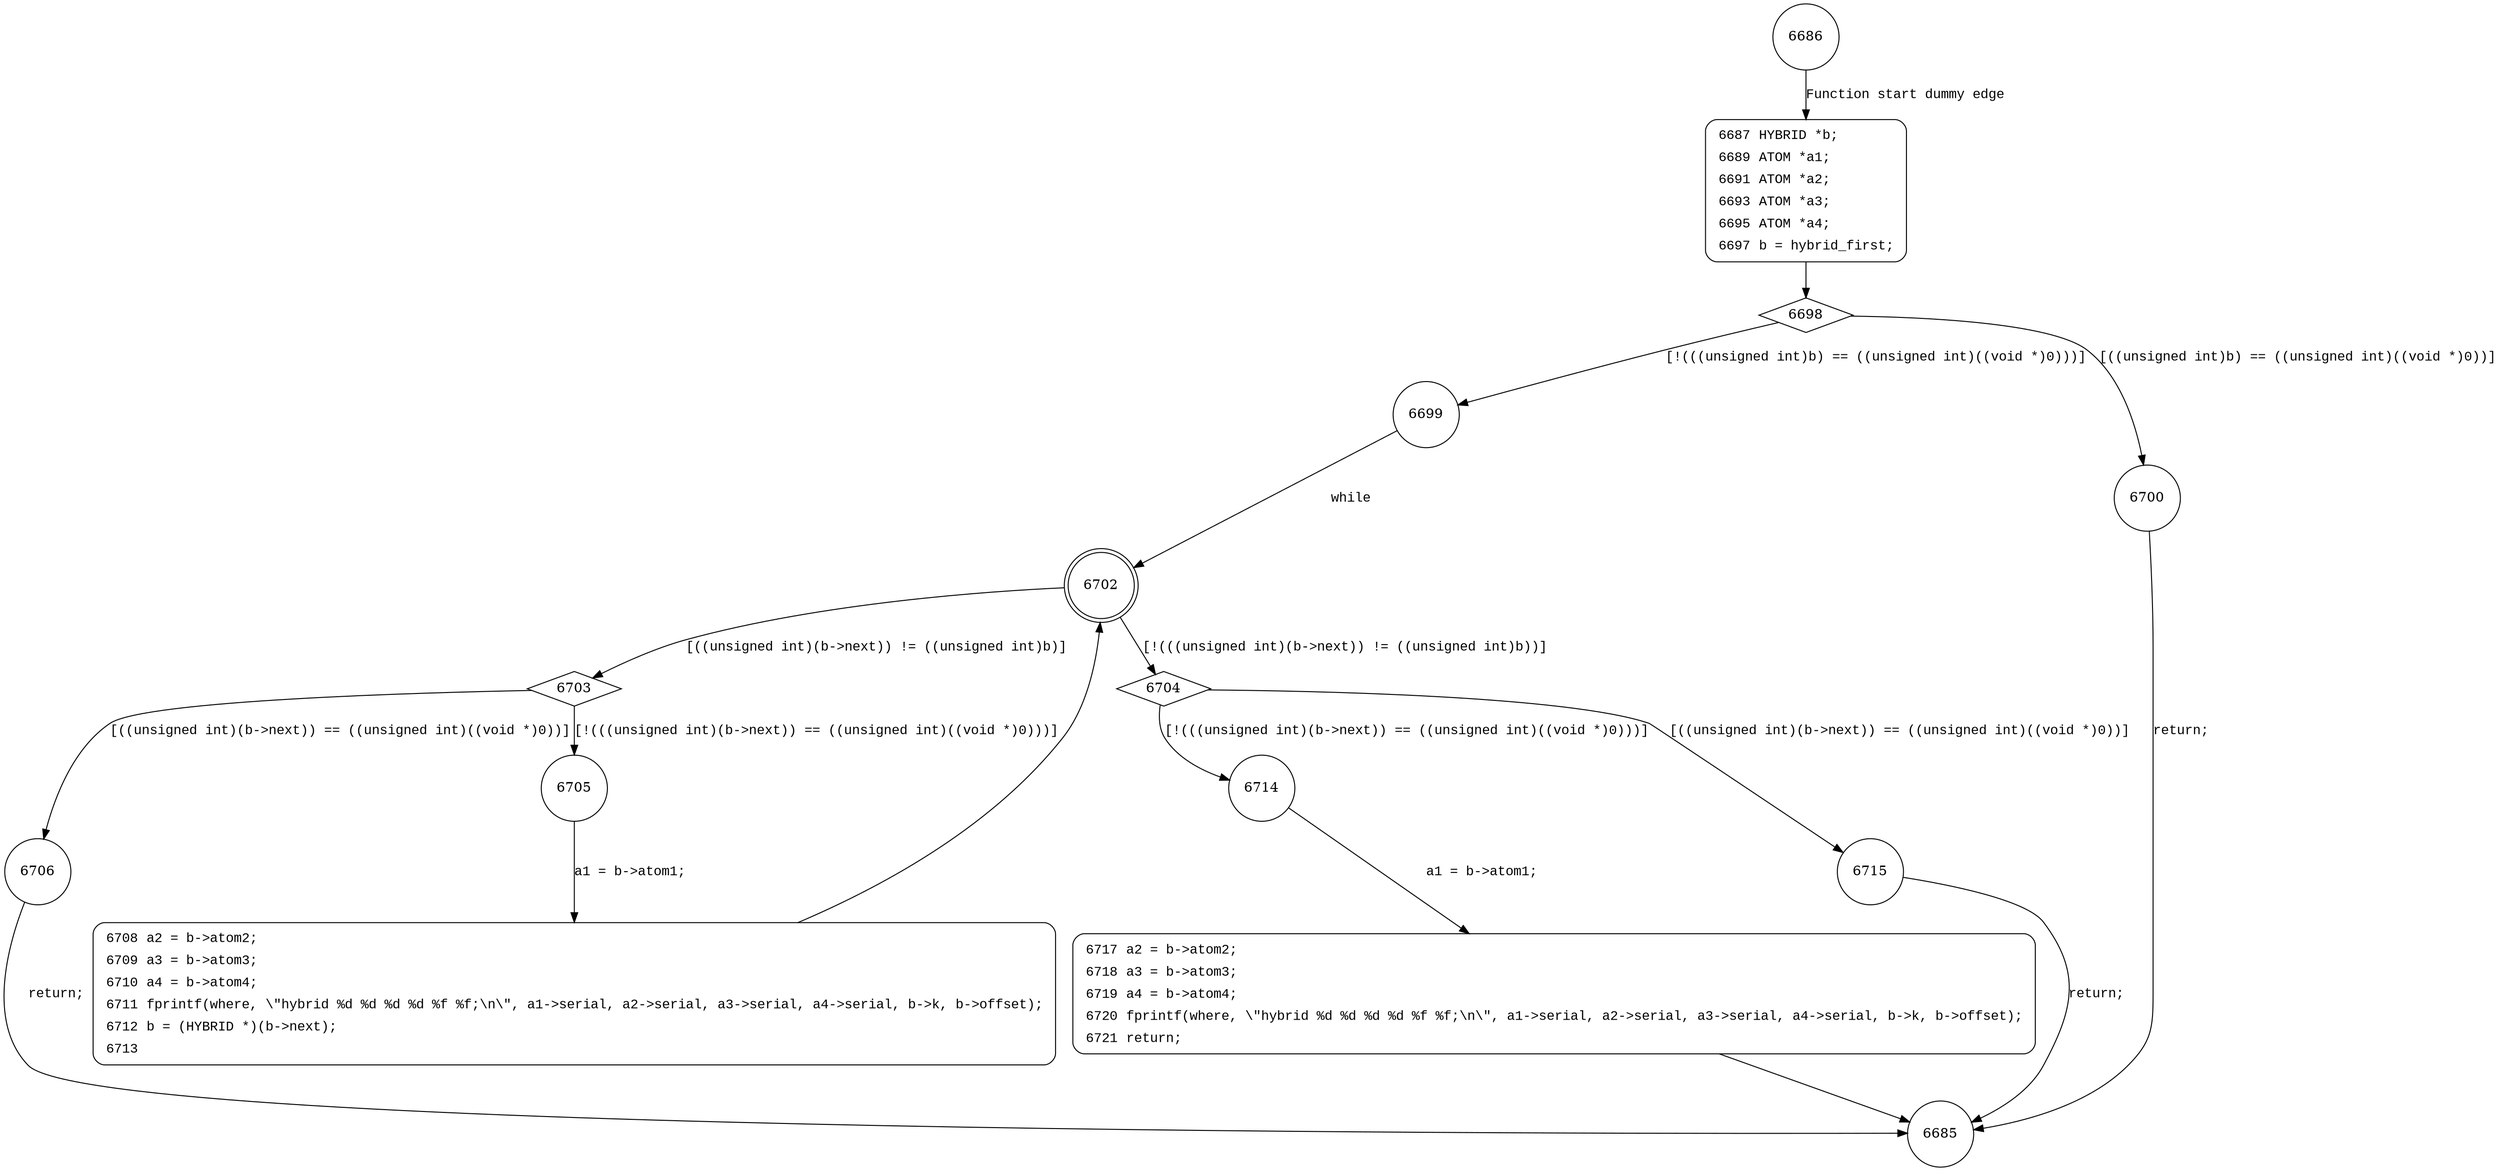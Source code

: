 digraph dump_hybrids {
6686 [shape="circle"]
6687 [shape="circle"]
6698 [shape="diamond"]
6699 [shape="circle"]
6700 [shape="circle"]
6702 [shape="doublecircle"]
6704 [shape="diamond"]
6703 [shape="diamond"]
6705 [shape="circle"]
6706 [shape="circle"]
6708 [shape="circle"]
6714 [shape="circle"]
6715 [shape="circle"]
6717 [shape="circle"]
6685 [shape="circle"]
6687 [style="filled,bold" penwidth="1" fillcolor="white" fontname="Courier New" shape="Mrecord" label=<<table border="0" cellborder="0" cellpadding="3" bgcolor="white"><tr><td align="right">6687</td><td align="left">HYBRID *b;</td></tr><tr><td align="right">6689</td><td align="left">ATOM *a1;</td></tr><tr><td align="right">6691</td><td align="left">ATOM *a2;</td></tr><tr><td align="right">6693</td><td align="left">ATOM *a3;</td></tr><tr><td align="right">6695</td><td align="left">ATOM *a4;</td></tr><tr><td align="right">6697</td><td align="left">b = hybrid_first;</td></tr></table>>]
6687 -> 6698[label=""]
6708 [style="filled,bold" penwidth="1" fillcolor="white" fontname="Courier New" shape="Mrecord" label=<<table border="0" cellborder="0" cellpadding="3" bgcolor="white"><tr><td align="right">6708</td><td align="left">a2 = b-&gt;atom2;</td></tr><tr><td align="right">6709</td><td align="left">a3 = b-&gt;atom3;</td></tr><tr><td align="right">6710</td><td align="left">a4 = b-&gt;atom4;</td></tr><tr><td align="right">6711</td><td align="left">fprintf(where, \"hybrid %d %d %d %d %f %f;\n\", a1-&gt;serial, a2-&gt;serial, a3-&gt;serial, a4-&gt;serial, b-&gt;k, b-&gt;offset);</td></tr><tr><td align="right">6712</td><td align="left">b = (HYBRID *)(b-&gt;next);</td></tr><tr><td align="right">6713</td><td align="left"></td></tr></table>>]
6708 -> 6702[label=""]
6717 [style="filled,bold" penwidth="1" fillcolor="white" fontname="Courier New" shape="Mrecord" label=<<table border="0" cellborder="0" cellpadding="3" bgcolor="white"><tr><td align="right">6717</td><td align="left">a2 = b-&gt;atom2;</td></tr><tr><td align="right">6718</td><td align="left">a3 = b-&gt;atom3;</td></tr><tr><td align="right">6719</td><td align="left">a4 = b-&gt;atom4;</td></tr><tr><td align="right">6720</td><td align="left">fprintf(where, \"hybrid %d %d %d %d %f %f;\n\", a1-&gt;serial, a2-&gt;serial, a3-&gt;serial, a4-&gt;serial, b-&gt;k, b-&gt;offset);</td></tr><tr><td align="right">6721</td><td align="left">return;</td></tr></table>>]
6717 -> 6685[label=""]
6686 -> 6687 [label="Function start dummy edge" fontname="Courier New"]
6698 -> 6699 [label="[!(((unsigned int)b) == ((unsigned int)((void *)0)))]" fontname="Courier New"]
6698 -> 6700 [label="[((unsigned int)b) == ((unsigned int)((void *)0))]" fontname="Courier New"]
6699 -> 6702 [label="while" fontname="Courier New"]
6702 -> 6704 [label="[!(((unsigned int)(b->next)) != ((unsigned int)b))]" fontname="Courier New"]
6702 -> 6703 [label="[((unsigned int)(b->next)) != ((unsigned int)b)]" fontname="Courier New"]
6703 -> 6705 [label="[!(((unsigned int)(b->next)) == ((unsigned int)((void *)0)))]" fontname="Courier New"]
6703 -> 6706 [label="[((unsigned int)(b->next)) == ((unsigned int)((void *)0))]" fontname="Courier New"]
6705 -> 6708 [label="a1 = b->atom1;" fontname="Courier New"]
6704 -> 6714 [label="[!(((unsigned int)(b->next)) == ((unsigned int)((void *)0)))]" fontname="Courier New"]
6704 -> 6715 [label="[((unsigned int)(b->next)) == ((unsigned int)((void *)0))]" fontname="Courier New"]
6714 -> 6717 [label="a1 = b->atom1;" fontname="Courier New"]
6700 -> 6685 [label="return;" fontname="Courier New"]
6706 -> 6685 [label="return;" fontname="Courier New"]
6715 -> 6685 [label="return;" fontname="Courier New"]
}